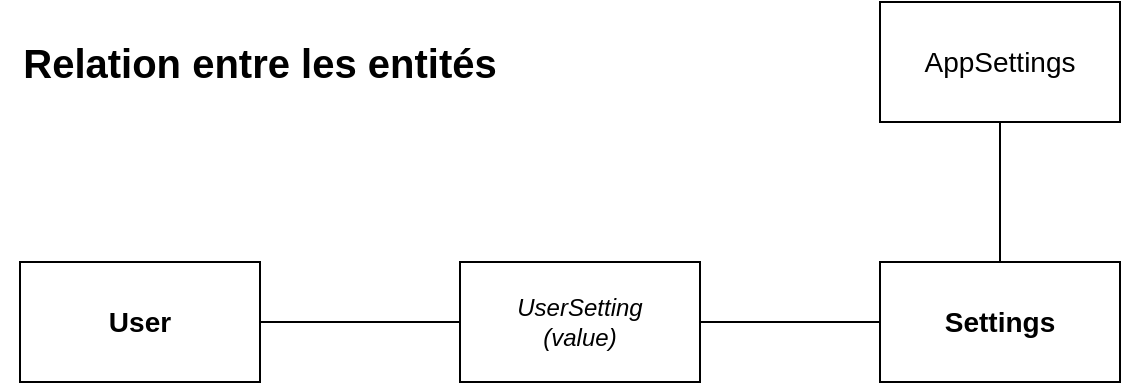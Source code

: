 <mxfile>
    <diagram id="FxOiAf9DmGPi-fnkN97i" name="Page-1">
        <mxGraphModel dx="1340" dy="722" grid="1" gridSize="10" guides="1" tooltips="1" connect="1" arrows="1" fold="1" page="1" pageScale="1" pageWidth="827" pageHeight="1169" math="0" shadow="0">
            <root>
                <mxCell id="0"/>
                <mxCell id="1" parent="0"/>
                <mxCell id="30" style="edgeStyle=none;html=1;exitX=1;exitY=0.5;exitDx=0;exitDy=0;entryX=0;entryY=0.5;entryDx=0;entryDy=0;endArrow=none;endFill=0;" parent="1" source="11" target="17" edge="1">
                    <mxGeometry relative="1" as="geometry"/>
                </mxCell>
                <mxCell id="11" value="&lt;b&gt;&lt;font style=&quot;font-size: 14px&quot;&gt;User&lt;/font&gt;&lt;/b&gt;" style="rounded=0;whiteSpace=wrap;html=1;" parent="1" vertex="1">
                    <mxGeometry x="150" y="190" width="120" height="60" as="geometry"/>
                </mxCell>
                <mxCell id="24" style="edgeStyle=none;html=1;exitX=0.5;exitY=0;exitDx=0;exitDy=0;entryX=0.5;entryY=1;entryDx=0;entryDy=0;endArrow=none;endFill=0;" parent="1" source="12" target="20" edge="1">
                    <mxGeometry relative="1" as="geometry"/>
                </mxCell>
                <mxCell id="12" value="&lt;b&gt;&lt;font style=&quot;font-size: 14px&quot;&gt;Settings&lt;br&gt;&lt;/font&gt;&lt;/b&gt;" style="rounded=0;whiteSpace=wrap;html=1;" parent="1" vertex="1">
                    <mxGeometry x="580" y="190" width="120" height="60" as="geometry"/>
                </mxCell>
                <mxCell id="26" style="edgeStyle=none;html=1;exitX=1;exitY=0.5;exitDx=0;exitDy=0;endArrow=none;endFill=0;" parent="1" source="17" edge="1">
                    <mxGeometry relative="1" as="geometry">
                        <mxPoint x="580" y="220" as="targetPoint"/>
                    </mxGeometry>
                </mxCell>
                <mxCell id="17" value="&lt;i&gt;UserSetting&lt;br&gt;(value)&lt;br&gt;&lt;/i&gt;" style="rounded=0;whiteSpace=wrap;html=1;" parent="1" vertex="1">
                    <mxGeometry x="370" y="190" width="120" height="60" as="geometry"/>
                </mxCell>
                <mxCell id="20" value="&lt;span style=&quot;font-size: 14px&quot;&gt;AppSettings&lt;/span&gt;" style="rounded=0;whiteSpace=wrap;html=1;" parent="1" vertex="1">
                    <mxGeometry x="580" y="60" width="120" height="60" as="geometry"/>
                </mxCell>
                <mxCell id="31" value="Relation entre les entités" style="text;html=1;strokeColor=none;fillColor=none;align=center;verticalAlign=middle;whiteSpace=wrap;rounded=0;fontStyle=1;fontSize=20;" parent="1" vertex="1">
                    <mxGeometry x="140" y="75" width="260" height="30" as="geometry"/>
                </mxCell>
            </root>
        </mxGraphModel>
    </diagram>
</mxfile>
